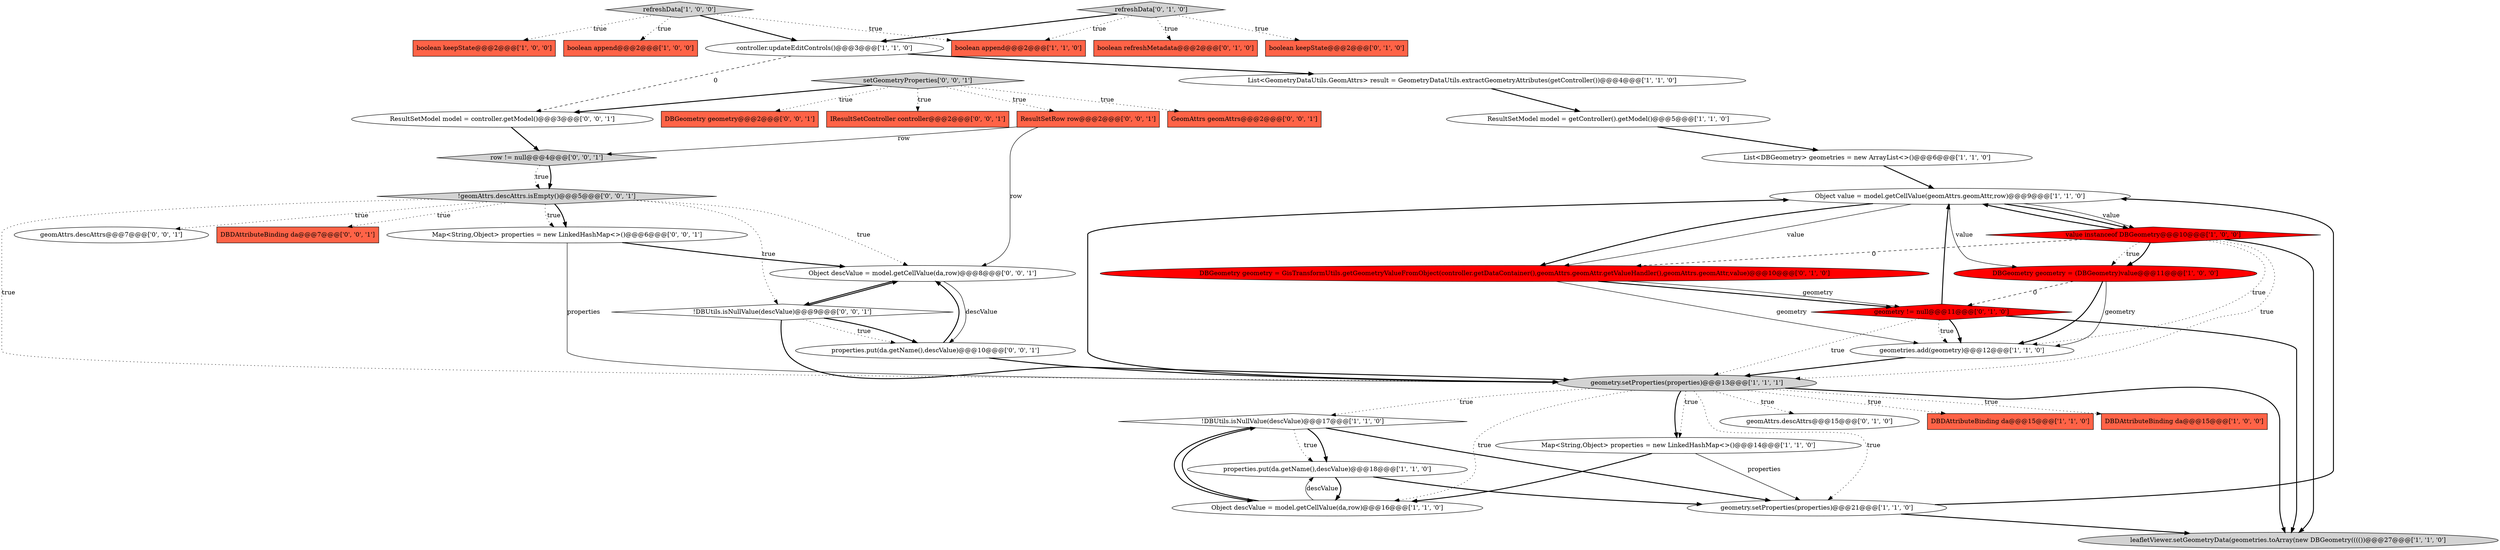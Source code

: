 digraph {
12 [style = filled, label = "List<DBGeometry> geometries = new ArrayList<>()@@@6@@@['1', '1', '0']", fillcolor = white, shape = ellipse image = "AAA0AAABBB1BBB"];
27 [style = filled, label = "!geomAttrs.descAttrs.isEmpty()@@@5@@@['0', '0', '1']", fillcolor = lightgray, shape = diamond image = "AAA0AAABBB3BBB"];
3 [style = filled, label = "geometry.setProperties(properties)@@@13@@@['1', '1', '1']", fillcolor = lightgray, shape = ellipse image = "AAA0AAABBB1BBB"];
9 [style = filled, label = "geometries.add(geometry)@@@12@@@['1', '1', '0']", fillcolor = white, shape = ellipse image = "AAA0AAABBB1BBB"];
25 [style = filled, label = "DBGeometry geometry = GisTransformUtils.getGeometryValueFromObject(controller.getDataContainer(),geomAttrs.geomAttr.getValueHandler(),geomAttrs.geomAttr,value)@@@10@@@['0', '1', '0']", fillcolor = red, shape = ellipse image = "AAA1AAABBB2BBB"];
28 [style = filled, label = "ResultSetModel model = controller.getModel()@@@3@@@['0', '0', '1']", fillcolor = white, shape = ellipse image = "AAA0AAABBB3BBB"];
33 [style = filled, label = "setGeometryProperties['0', '0', '1']", fillcolor = lightgray, shape = diamond image = "AAA0AAABBB3BBB"];
21 [style = filled, label = "boolean refreshMetadata@@@2@@@['0', '1', '0']", fillcolor = tomato, shape = box image = "AAA0AAABBB2BBB"];
10 [style = filled, label = "leafletViewer.setGeometryData(geometries.toArray(new DBGeometry(((())@@@27@@@['1', '1', '0']", fillcolor = lightgray, shape = ellipse image = "AAA0AAABBB1BBB"];
38 [style = filled, label = "Object descValue = model.getCellValue(da,row)@@@8@@@['0', '0', '1']", fillcolor = white, shape = ellipse image = "AAA0AAABBB3BBB"];
14 [style = filled, label = "properties.put(da.getName(),descValue)@@@18@@@['1', '1', '0']", fillcolor = white, shape = ellipse image = "AAA0AAABBB1BBB"];
26 [style = filled, label = "geometry != null@@@11@@@['0', '1', '0']", fillcolor = red, shape = diamond image = "AAA1AAABBB2BBB"];
32 [style = filled, label = "GeomAttrs geomAttrs@@@2@@@['0', '0', '1']", fillcolor = tomato, shape = box image = "AAA0AAABBB3BBB"];
2 [style = filled, label = "DBDAttributeBinding da@@@15@@@['1', '1', '0']", fillcolor = tomato, shape = box image = "AAA0AAABBB1BBB"];
39 [style = filled, label = "!DBUtils.isNullValue(descValue)@@@9@@@['0', '0', '1']", fillcolor = white, shape = diamond image = "AAA0AAABBB3BBB"];
6 [style = filled, label = "value instanceof DBGeometry@@@10@@@['1', '0', '0']", fillcolor = red, shape = diamond image = "AAA1AAABBB1BBB"];
1 [style = filled, label = "DBDAttributeBinding da@@@15@@@['1', '0', '0']", fillcolor = tomato, shape = box image = "AAA0AAABBB1BBB"];
18 [style = filled, label = "controller.updateEditControls()@@@3@@@['1', '1', '0']", fillcolor = white, shape = ellipse image = "AAA0AAABBB1BBB"];
5 [style = filled, label = "!DBUtils.isNullValue(descValue)@@@17@@@['1', '1', '0']", fillcolor = white, shape = diamond image = "AAA0AAABBB1BBB"];
7 [style = filled, label = "boolean keepState@@@2@@@['1', '0', '0']", fillcolor = tomato, shape = box image = "AAA0AAABBB1BBB"];
0 [style = filled, label = "List<GeometryDataUtils.GeomAttrs> result = GeometryDataUtils.extractGeometryAttributes(getController())@@@4@@@['1', '1', '0']", fillcolor = white, shape = ellipse image = "AAA0AAABBB1BBB"];
19 [style = filled, label = "Map<String,Object> properties = new LinkedHashMap<>()@@@14@@@['1', '1', '0']", fillcolor = white, shape = ellipse image = "AAA0AAABBB1BBB"];
8 [style = filled, label = "ResultSetModel model = getController().getModel()@@@5@@@['1', '1', '0']", fillcolor = white, shape = ellipse image = "AAA0AAABBB1BBB"];
16 [style = filled, label = "Object value = model.getCellValue(geomAttrs.geomAttr,row)@@@9@@@['1', '1', '0']", fillcolor = white, shape = ellipse image = "AAA0AAABBB1BBB"];
11 [style = filled, label = "refreshData['1', '0', '0']", fillcolor = lightgray, shape = diamond image = "AAA0AAABBB1BBB"];
31 [style = filled, label = "properties.put(da.getName(),descValue)@@@10@@@['0', '0', '1']", fillcolor = white, shape = ellipse image = "AAA0AAABBB3BBB"];
17 [style = filled, label = "boolean append@@@2@@@['1', '1', '0']", fillcolor = tomato, shape = box image = "AAA0AAABBB1BBB"];
40 [style = filled, label = "DBGeometry geometry@@@2@@@['0', '0', '1']", fillcolor = tomato, shape = box image = "AAA0AAABBB3BBB"];
36 [style = filled, label = "geomAttrs.descAttrs@@@7@@@['0', '0', '1']", fillcolor = white, shape = ellipse image = "AAA0AAABBB3BBB"];
20 [style = filled, label = "Object descValue = model.getCellValue(da,row)@@@16@@@['1', '1', '0']", fillcolor = white, shape = ellipse image = "AAA0AAABBB1BBB"];
35 [style = filled, label = "Map<String,Object> properties = new LinkedHashMap<>()@@@6@@@['0', '0', '1']", fillcolor = white, shape = ellipse image = "AAA0AAABBB3BBB"];
34 [style = filled, label = "ResultSetRow row@@@2@@@['0', '0', '1']", fillcolor = tomato, shape = box image = "AAA0AAABBB3BBB"];
15 [style = filled, label = "DBGeometry geometry = (DBGeometry)value@@@11@@@['1', '0', '0']", fillcolor = red, shape = ellipse image = "AAA1AAABBB1BBB"];
13 [style = filled, label = "boolean append@@@2@@@['1', '0', '0']", fillcolor = tomato, shape = box image = "AAA0AAABBB1BBB"];
23 [style = filled, label = "boolean keepState@@@2@@@['0', '1', '0']", fillcolor = tomato, shape = box image = "AAA0AAABBB2BBB"];
24 [style = filled, label = "refreshData['0', '1', '0']", fillcolor = lightgray, shape = diamond image = "AAA0AAABBB2BBB"];
29 [style = filled, label = "DBDAttributeBinding da@@@7@@@['0', '0', '1']", fillcolor = tomato, shape = box image = "AAA0AAABBB3BBB"];
4 [style = filled, label = "geometry.setProperties(properties)@@@21@@@['1', '1', '0']", fillcolor = white, shape = ellipse image = "AAA0AAABBB1BBB"];
37 [style = filled, label = "IResultSetController controller@@@2@@@['0', '0', '1']", fillcolor = tomato, shape = box image = "AAA0AAABBB3BBB"];
30 [style = filled, label = "row != null@@@4@@@['0', '0', '1']", fillcolor = lightgray, shape = diamond image = "AAA0AAABBB3BBB"];
22 [style = filled, label = "geomAttrs.descAttrs@@@15@@@['0', '1', '0']", fillcolor = white, shape = ellipse image = "AAA0AAABBB2BBB"];
16->15 [style = solid, label="value"];
5->20 [style = bold, label=""];
26->10 [style = bold, label=""];
19->4 [style = solid, label="properties"];
24->17 [style = dotted, label="true"];
26->9 [style = bold, label=""];
3->16 [style = bold, label=""];
38->39 [style = bold, label=""];
3->19 [style = bold, label=""];
39->31 [style = bold, label=""];
0->8 [style = bold, label=""];
39->38 [style = bold, label=""];
35->38 [style = bold, label=""];
6->3 [style = dotted, label="true"];
33->37 [style = dotted, label="true"];
24->21 [style = dotted, label="true"];
27->35 [style = dotted, label="true"];
18->0 [style = bold, label=""];
27->36 [style = dotted, label="true"];
4->16 [style = bold, label=""];
14->20 [style = bold, label=""];
6->15 [style = dotted, label="true"];
11->7 [style = dotted, label="true"];
28->30 [style = bold, label=""];
33->32 [style = dotted, label="true"];
19->20 [style = bold, label=""];
16->6 [style = bold, label=""];
33->28 [style = bold, label=""];
30->27 [style = bold, label=""];
33->40 [style = dotted, label="true"];
15->9 [style = solid, label="geometry"];
11->13 [style = dotted, label="true"];
26->9 [style = dotted, label="true"];
24->18 [style = bold, label=""];
26->3 [style = dotted, label="true"];
35->3 [style = solid, label="properties"];
11->18 [style = bold, label=""];
3->10 [style = bold, label=""];
26->16 [style = bold, label=""];
3->5 [style = dotted, label="true"];
27->29 [style = dotted, label="true"];
15->9 [style = bold, label=""];
25->26 [style = bold, label=""];
15->26 [style = dashed, label="0"];
31->3 [style = bold, label=""];
3->1 [style = dotted, label="true"];
14->4 [style = bold, label=""];
39->31 [style = dotted, label="true"];
4->10 [style = bold, label=""];
16->6 [style = solid, label="value"];
27->39 [style = dotted, label="true"];
11->17 [style = dotted, label="true"];
27->38 [style = dotted, label="true"];
31->38 [style = bold, label=""];
27->35 [style = bold, label=""];
6->15 [style = bold, label=""];
38->31 [style = solid, label="descValue"];
24->23 [style = dotted, label="true"];
6->9 [style = dotted, label="true"];
6->10 [style = bold, label=""];
5->4 [style = bold, label=""];
18->28 [style = dashed, label="0"];
9->3 [style = bold, label=""];
25->26 [style = solid, label="geometry"];
8->12 [style = bold, label=""];
5->14 [style = dotted, label="true"];
30->27 [style = dotted, label="true"];
25->9 [style = solid, label="geometry"];
16->25 [style = solid, label="value"];
33->34 [style = dotted, label="true"];
3->4 [style = dotted, label="true"];
39->3 [style = bold, label=""];
16->25 [style = bold, label=""];
12->16 [style = bold, label=""];
5->14 [style = bold, label=""];
20->14 [style = solid, label="descValue"];
34->30 [style = solid, label="row"];
27->3 [style = dotted, label="true"];
20->5 [style = bold, label=""];
3->19 [style = dotted, label="true"];
6->25 [style = dashed, label="0"];
6->16 [style = bold, label=""];
3->22 [style = dotted, label="true"];
34->38 [style = solid, label="row"];
3->2 [style = dotted, label="true"];
3->20 [style = dotted, label="true"];
}
